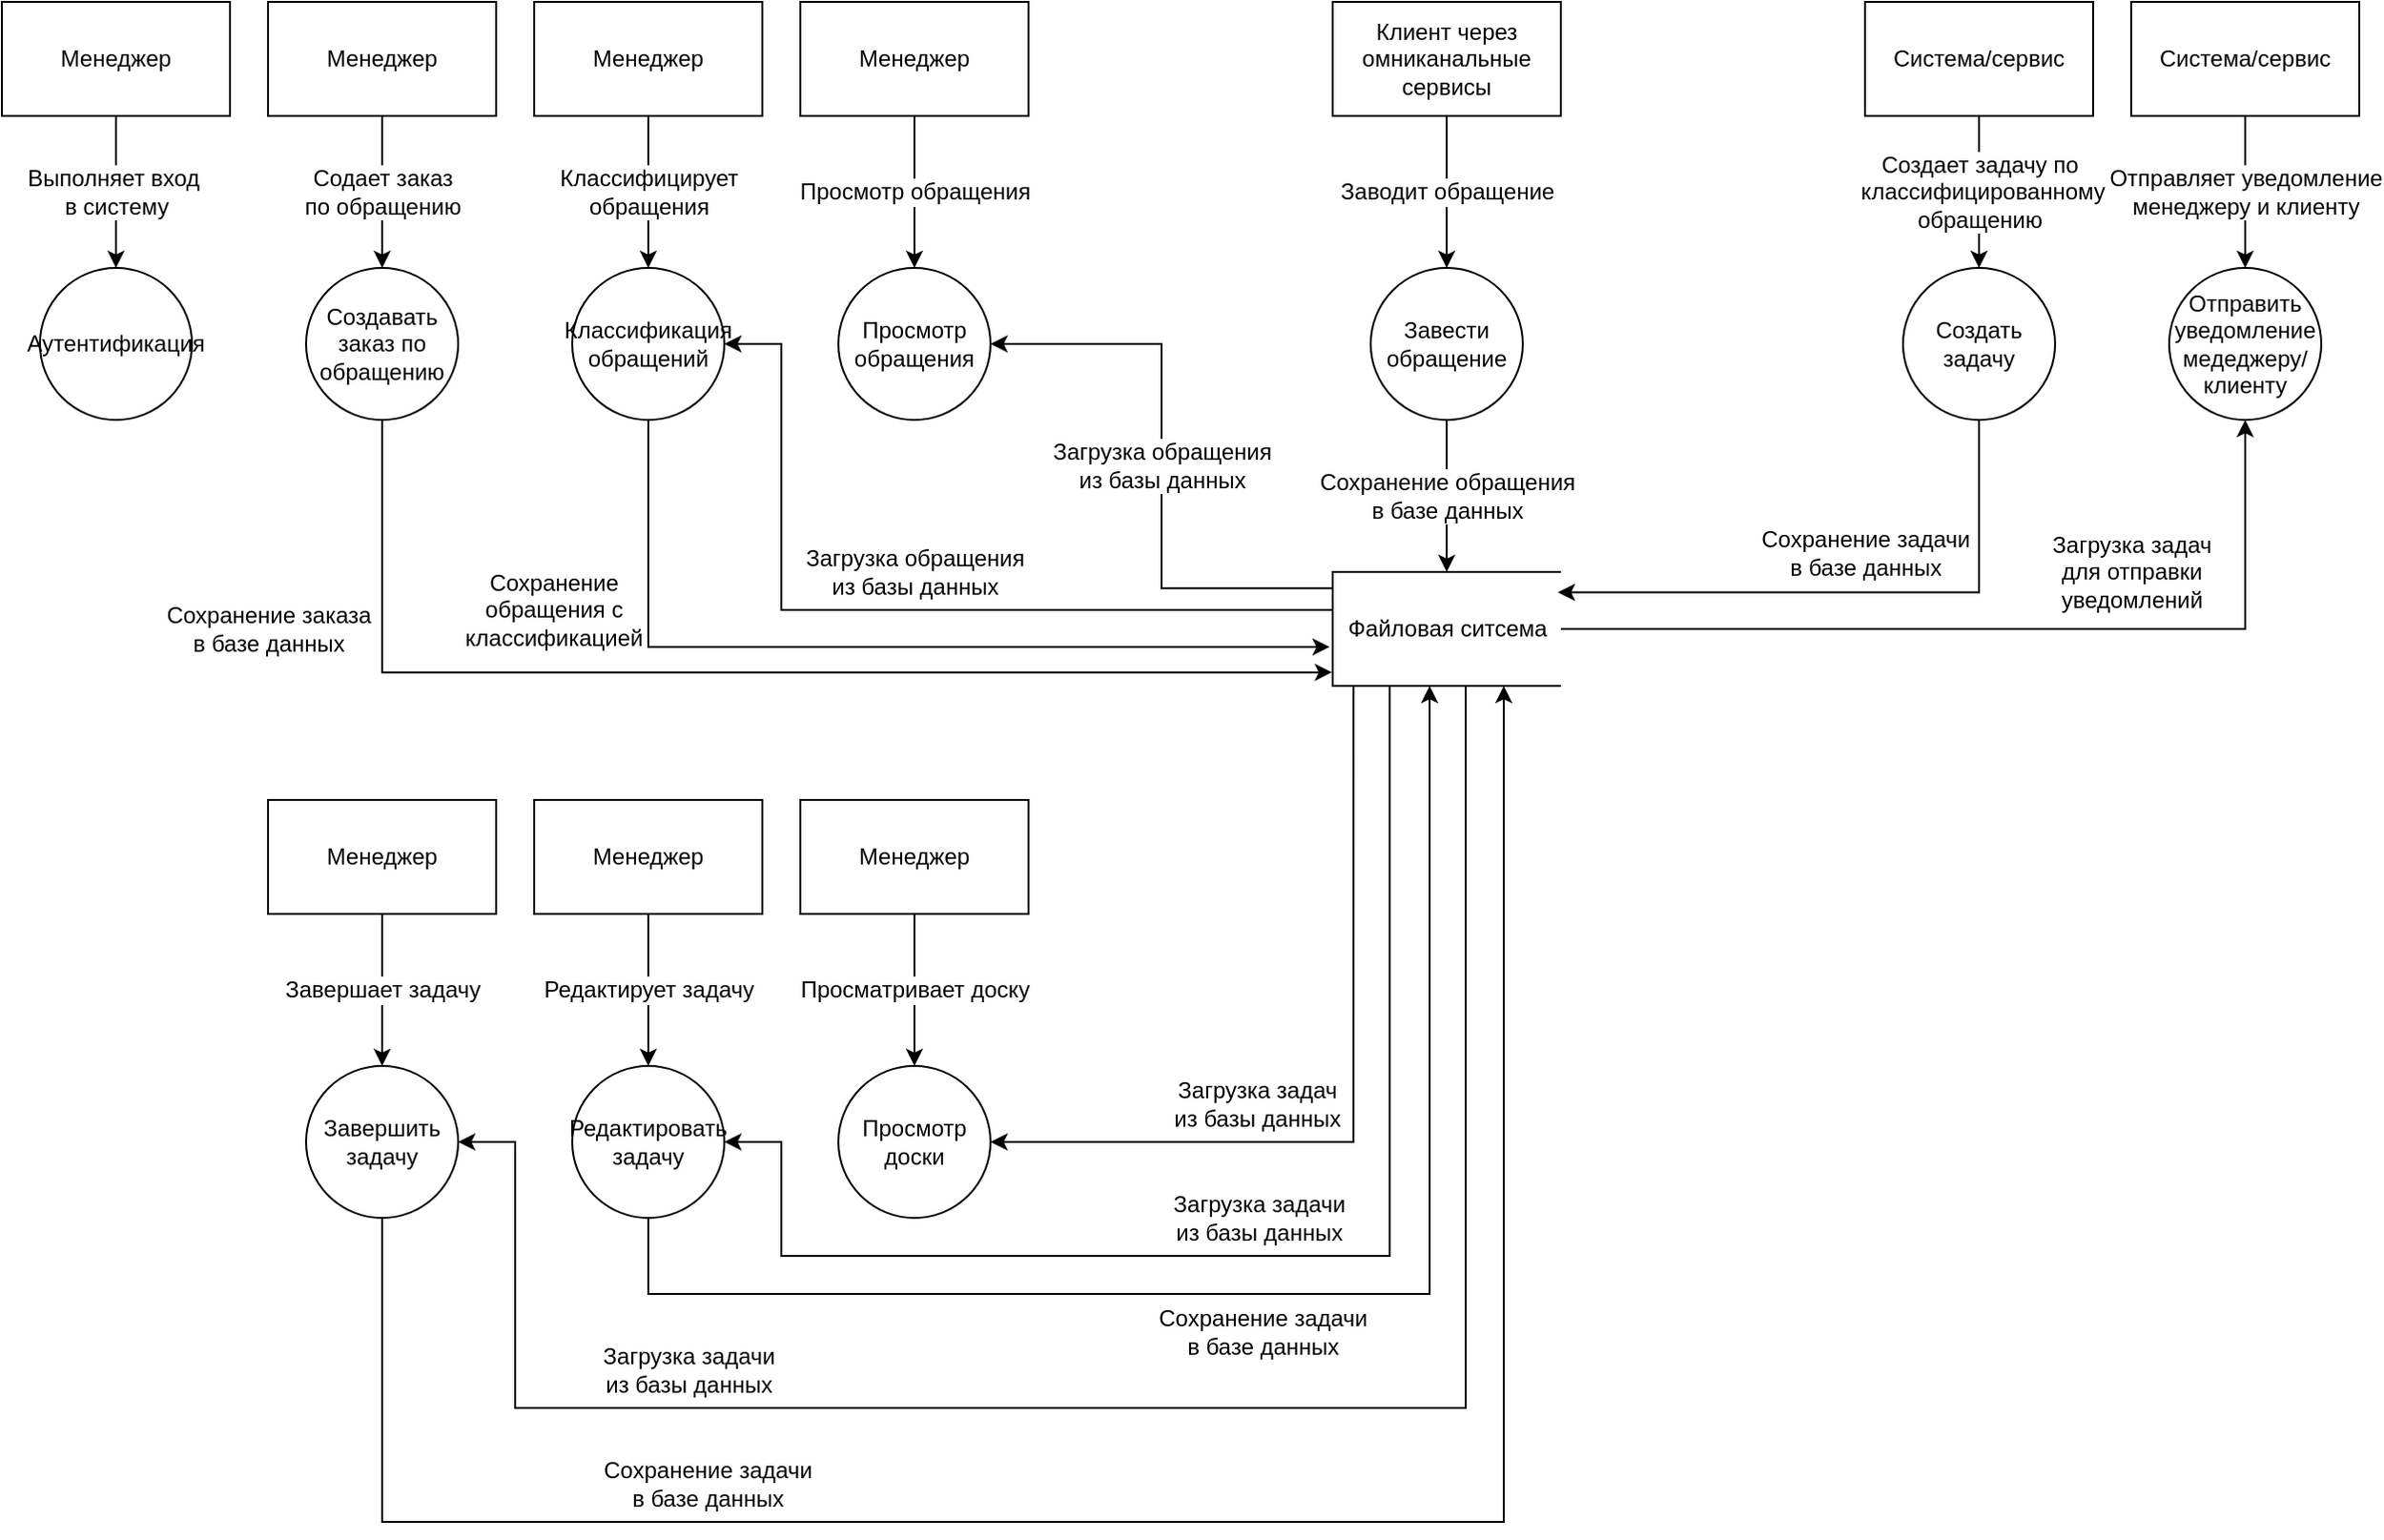 <mxfile version="18.0.1" type="device"><diagram id="H--QP0-y7eRw9-9kaHLW" name="DFD"><mxGraphModel dx="2258" dy="1110" grid="1" gridSize="10" guides="1" tooltips="1" connect="1" arrows="1" fold="1" page="1" pageScale="1" pageWidth="827" pageHeight="1169" math="0" shadow="0"><root><mxCell id="0"/><mxCell id="1" parent="0"/><mxCell id="tN4KNItSdmDWHVcc150--13" value="Просмотр обращения" style="edgeStyle=orthogonalEdgeStyle;rounded=0;orthogonalLoop=1;jettySize=auto;html=1;fontSize=12;" edge="1" parent="1" source="tN4KNItSdmDWHVcc150--1" target="tN4KNItSdmDWHVcc150--8"><mxGeometry relative="1" as="geometry"/></mxCell><mxCell id="tN4KNItSdmDWHVcc150--1" value="Менеджер" style="rounded=0;whiteSpace=wrap;html=1;" vertex="1" parent="1"><mxGeometry x="80" y="20" width="120" height="60" as="geometry"/></mxCell><mxCell id="tN4KNItSdmDWHVcc150--36" value="Создает задачу по&lt;br&gt;&amp;nbsp;классифицированному &lt;br&gt;обращению" style="edgeStyle=orthogonalEdgeStyle;rounded=0;orthogonalLoop=1;jettySize=auto;html=1;entryX=0.5;entryY=0;entryDx=0;entryDy=0;fontSize=12;" edge="1" parent="1" source="tN4KNItSdmDWHVcc150--2" target="tN4KNItSdmDWHVcc150--35"><mxGeometry relative="1" as="geometry"/></mxCell><mxCell id="tN4KNItSdmDWHVcc150--2" value="Система/сервис" style="rounded=0;whiteSpace=wrap;html=1;" vertex="1" parent="1"><mxGeometry x="640" y="20" width="120" height="60" as="geometry"/></mxCell><mxCell id="tN4KNItSdmDWHVcc150--10" value="Заводит обращение" style="edgeStyle=orthogonalEdgeStyle;rounded=0;orthogonalLoop=1;jettySize=auto;html=1;fontSize=12;" edge="1" parent="1" source="tN4KNItSdmDWHVcc150--3" target="tN4KNItSdmDWHVcc150--6"><mxGeometry relative="1" as="geometry"/></mxCell><mxCell id="tN4KNItSdmDWHVcc150--3" value="Клиент через&lt;br&gt;омниканальные сервисы" style="rounded=0;whiteSpace=wrap;html=1;" vertex="1" parent="1"><mxGeometry x="360" y="20" width="120" height="60" as="geometry"/></mxCell><mxCell id="tN4KNItSdmDWHVcc150--12" value="Сохранение обращения&lt;br&gt;в базе данных" style="edgeStyle=orthogonalEdgeStyle;rounded=0;orthogonalLoop=1;jettySize=auto;html=1;entryX=0.5;entryY=0;entryDx=0;entryDy=0;entryPerimeter=0;fontSize=12;" edge="1" parent="1" source="tN4KNItSdmDWHVcc150--6" target="tN4KNItSdmDWHVcc150--11"><mxGeometry relative="1" as="geometry"/></mxCell><mxCell id="tN4KNItSdmDWHVcc150--6" value="&lt;font style=&quot;font-size: 12px;&quot;&gt;Завести обращение&lt;/font&gt;" style="ellipse;whiteSpace=wrap;html=1;aspect=fixed;" vertex="1" parent="1"><mxGeometry x="380" y="160" width="80" height="80" as="geometry"/></mxCell><mxCell id="tN4KNItSdmDWHVcc150--33" value="Сохранение&lt;br&gt;обращения с&lt;br&gt;классификацией" style="edgeStyle=orthogonalEdgeStyle;rounded=0;orthogonalLoop=1;jettySize=auto;html=1;entryX=-0.013;entryY=0.658;entryDx=0;entryDy=0;entryPerimeter=0;fontSize=12;" edge="1" parent="1" source="tN4KNItSdmDWHVcc150--7" target="tN4KNItSdmDWHVcc150--11"><mxGeometry x="-0.582" y="-50" relative="1" as="geometry"><Array as="points"><mxPoint y="360"/></Array><mxPoint as="offset"/></mxGeometry></mxCell><mxCell id="tN4KNItSdmDWHVcc150--7" value="&lt;span style=&quot;font-family: calibri, sans-serif;&quot;&gt;&lt;font style=&quot;font-size: 12px;&quot;&gt;Классификация обращений&lt;/font&gt;&lt;/span&gt;" style="ellipse;whiteSpace=wrap;html=1;aspect=fixed;" vertex="1" parent="1"><mxGeometry x="-40" y="160" width="80" height="80" as="geometry"/></mxCell><mxCell id="tN4KNItSdmDWHVcc150--8" value="&lt;span style=&quot;font-family: calibri, sans-serif;&quot;&gt;&lt;font style=&quot;font-size: 12px;&quot;&gt;Просмотр обращения&lt;/font&gt;&lt;/span&gt;" style="ellipse;whiteSpace=wrap;html=1;aspect=fixed;" vertex="1" parent="1"><mxGeometry x="100" y="160" width="80" height="80" as="geometry"/></mxCell><mxCell id="tN4KNItSdmDWHVcc150--23" value="Сохранение заказа &lt;br&gt;в базе данных" style="edgeStyle=orthogonalEdgeStyle;rounded=0;orthogonalLoop=1;jettySize=auto;html=1;entryX=-0.003;entryY=0.881;entryDx=0;entryDy=0;entryPerimeter=0;fontSize=12;exitX=0.5;exitY=1;exitDx=0;exitDy=0;" edge="1" parent="1" source="tN4KNItSdmDWHVcc150--9" target="tN4KNItSdmDWHVcc150--11"><mxGeometry x="-0.652" y="-60" relative="1" as="geometry"><Array as="points"><mxPoint x="-140" y="373"/></Array><mxPoint as="offset"/></mxGeometry></mxCell><mxCell id="tN4KNItSdmDWHVcc150--9" value="&lt;span style=&quot;font-family: calibri, sans-serif;&quot;&gt;&lt;font style=&quot;font-size: 12px;&quot;&gt;Создавать заказ по обращению&lt;/font&gt;&lt;/span&gt;" style="ellipse;whiteSpace=wrap;html=1;aspect=fixed;" vertex="1" parent="1"><mxGeometry x="-180" y="160" width="80" height="80" as="geometry"/></mxCell><mxCell id="tN4KNItSdmDWHVcc150--14" value="Загрузка обращения&lt;br&gt;из базы данных" style="edgeStyle=orthogonalEdgeStyle;rounded=0;orthogonalLoop=1;jettySize=auto;html=1;entryX=1;entryY=0.5;entryDx=0;entryDy=0;fontSize=12;exitX=0.001;exitY=0.144;exitDx=0;exitDy=0;exitPerimeter=0;" edge="1" parent="1" source="tN4KNItSdmDWHVcc150--11" target="tN4KNItSdmDWHVcc150--8"><mxGeometry relative="1" as="geometry"/></mxCell><mxCell id="tN4KNItSdmDWHVcc150--38" value="Сохранение задачи&lt;br&gt;в базе данных" style="edgeStyle=orthogonalEdgeStyle;rounded=0;orthogonalLoop=1;jettySize=auto;html=1;entryX=0.5;entryY=1;entryDx=0;entryDy=0;fontSize=12;exitX=0.987;exitY=0.179;exitDx=0;exitDy=0;exitPerimeter=0;startArrow=classic;startFill=1;endArrow=none;endFill=0;" edge="1" parent="1" source="tN4KNItSdmDWHVcc150--11" target="tN4KNItSdmDWHVcc150--35"><mxGeometry x="0.035" y="21" relative="1" as="geometry"><mxPoint as="offset"/></mxGeometry></mxCell><mxCell id="tN4KNItSdmDWHVcc150--42" value="Загрузка задач&lt;br&gt;для отправки&lt;br&gt;уведомлений" style="edgeStyle=orthogonalEdgeStyle;rounded=0;orthogonalLoop=1;jettySize=auto;html=1;entryX=0.5;entryY=1;entryDx=0;entryDy=0;fontSize=12;startArrow=none;startFill=0;endArrow=classic;endFill=1;" edge="1" parent="1" source="tN4KNItSdmDWHVcc150--11" target="tN4KNItSdmDWHVcc150--41"><mxGeometry x="0.277" y="30" relative="1" as="geometry"><mxPoint as="offset"/></mxGeometry></mxCell><mxCell id="tN4KNItSdmDWHVcc150--43" value="Загрузка задач&lt;br&gt;из базы данных" style="edgeStyle=orthogonalEdgeStyle;rounded=0;orthogonalLoop=1;jettySize=auto;html=1;entryX=1;entryY=0.5;entryDx=0;entryDy=0;fontSize=12;startArrow=none;startFill=0;endArrow=classic;endFill=1;exitX=0.091;exitY=0.992;exitDx=0;exitDy=0;exitPerimeter=0;" edge="1" parent="1" source="tN4KNItSdmDWHVcc150--11" target="tN4KNItSdmDWHVcc150--27"><mxGeometry x="0.351" y="-20" relative="1" as="geometry"><Array as="points"><mxPoint x="371" y="620"/></Array><mxPoint as="offset"/></mxGeometry></mxCell><mxCell id="tN4KNItSdmDWHVcc150--11" value="Файловая ситсема" style="strokeWidth=1;html=1;shape=mxgraph.flowchart.annotation_1;align=center;pointerEvents=1;fontSize=12;" vertex="1" parent="1"><mxGeometry x="360" y="320" width="120" height="60" as="geometry"/></mxCell><mxCell id="tN4KNItSdmDWHVcc150--18" value="Классифицирует &lt;br&gt;обращения" style="edgeStyle=orthogonalEdgeStyle;rounded=0;orthogonalLoop=1;jettySize=auto;html=1;entryX=0.5;entryY=0;entryDx=0;entryDy=0;fontSize=12;" edge="1" parent="1" source="tN4KNItSdmDWHVcc150--17" target="tN4KNItSdmDWHVcc150--7"><mxGeometry relative="1" as="geometry"/></mxCell><mxCell id="tN4KNItSdmDWHVcc150--17" value="Менеджер" style="rounded=0;whiteSpace=wrap;html=1;" vertex="1" parent="1"><mxGeometry x="-60" y="20" width="120" height="60" as="geometry"/></mxCell><mxCell id="tN4KNItSdmDWHVcc150--20" value="Загрузка обращения&lt;br&gt;из базы данных" style="edgeStyle=orthogonalEdgeStyle;rounded=0;orthogonalLoop=1;jettySize=auto;html=1;entryX=1;entryY=0.5;entryDx=0;entryDy=0;fontSize=12;" edge="1" parent="1" target="tN4KNItSdmDWHVcc150--7"><mxGeometry x="-0.043" y="-20" relative="1" as="geometry"><mxPoint x="360" y="340" as="sourcePoint"/><mxPoint x="190.0" y="210" as="targetPoint"/><Array as="points"><mxPoint x="70" y="340"/><mxPoint x="70" y="200"/></Array><mxPoint as="offset"/></mxGeometry></mxCell><mxCell id="tN4KNItSdmDWHVcc150--22" value="Содает заказ &lt;br&gt;по обращению" style="edgeStyle=orthogonalEdgeStyle;rounded=0;orthogonalLoop=1;jettySize=auto;html=1;entryX=0.5;entryY=0;entryDx=0;entryDy=0;fontSize=12;" edge="1" parent="1"><mxGeometry relative="1" as="geometry"><mxPoint x="-140" y="80" as="sourcePoint"/><mxPoint x="-140" y="160" as="targetPoint"/></mxGeometry></mxCell><mxCell id="tN4KNItSdmDWHVcc150--21" value="Менеджер" style="rounded=0;whiteSpace=wrap;html=1;" vertex="1" parent="1"><mxGeometry x="-200" y="20" width="120" height="60" as="geometry"/></mxCell><mxCell id="tN4KNItSdmDWHVcc150--24" value="Просматривает доску" style="edgeStyle=orthogonalEdgeStyle;rounded=0;orthogonalLoop=1;jettySize=auto;html=1;fontSize=12;" edge="1" parent="1" source="tN4KNItSdmDWHVcc150--25" target="tN4KNItSdmDWHVcc150--27"><mxGeometry relative="1" as="geometry"/></mxCell><mxCell id="tN4KNItSdmDWHVcc150--25" value="Менеджер" style="rounded=0;whiteSpace=wrap;html=1;" vertex="1" parent="1"><mxGeometry x="80" y="440" width="120" height="60" as="geometry"/></mxCell><mxCell id="tN4KNItSdmDWHVcc150--46" style="edgeStyle=orthogonalEdgeStyle;rounded=0;orthogonalLoop=1;jettySize=auto;html=1;fontSize=12;startArrow=none;startFill=0;endArrow=classic;endFill=1;" edge="1" parent="1" source="tN4KNItSdmDWHVcc150--26"><mxGeometry relative="1" as="geometry"><mxPoint x="411" y="380" as="targetPoint"/><Array as="points"><mxPoint y="700"/><mxPoint x="411" y="700"/></Array></mxGeometry></mxCell><mxCell id="tN4KNItSdmDWHVcc150--47" value="Сохранение задачи&lt;br&gt;в базе&amp;nbsp;данных" style="edgeLabel;html=1;align=center;verticalAlign=middle;resizable=0;points=[];fontSize=12;" vertex="1" connectable="0" parent="tN4KNItSdmDWHVcc150--46"><mxGeometry x="-0.117" y="1" relative="1" as="geometry"><mxPoint x="22" y="21" as="offset"/></mxGeometry></mxCell><mxCell id="tN4KNItSdmDWHVcc150--26" value="&lt;span style=&quot;font-family: calibri, sans-serif;&quot;&gt;&lt;font style=&quot;font-size: 12px;&quot;&gt;Редактировать задачу&lt;/font&gt;&lt;/span&gt;" style="ellipse;whiteSpace=wrap;html=1;aspect=fixed;" vertex="1" parent="1"><mxGeometry x="-40" y="580" width="80" height="80" as="geometry"/></mxCell><mxCell id="tN4KNItSdmDWHVcc150--27" value="&lt;span style=&quot;font-family: calibri, sans-serif;&quot;&gt;&lt;font style=&quot;font-size: 12px;&quot;&gt;Просмотр доски&lt;/font&gt;&lt;/span&gt;" style="ellipse;whiteSpace=wrap;html=1;aspect=fixed;" vertex="1" parent="1"><mxGeometry x="100" y="580" width="80" height="80" as="geometry"/></mxCell><mxCell id="tN4KNItSdmDWHVcc150--28" value="&lt;span style=&quot;font-family: calibri, sans-serif;&quot;&gt;&lt;font style=&quot;font-size: 12px;&quot;&gt;Завершить задачу&lt;/font&gt;&lt;/span&gt;" style="ellipse;whiteSpace=wrap;html=1;aspect=fixed;" vertex="1" parent="1"><mxGeometry x="-180" y="580" width="80" height="80" as="geometry"/></mxCell><mxCell id="tN4KNItSdmDWHVcc150--29" value="Редактирует задачу" style="edgeStyle=orthogonalEdgeStyle;rounded=0;orthogonalLoop=1;jettySize=auto;html=1;entryX=0.5;entryY=0;entryDx=0;entryDy=0;fontSize=12;" edge="1" parent="1" source="tN4KNItSdmDWHVcc150--30" target="tN4KNItSdmDWHVcc150--26"><mxGeometry relative="1" as="geometry"/></mxCell><mxCell id="tN4KNItSdmDWHVcc150--30" value="Менеджер" style="rounded=0;whiteSpace=wrap;html=1;" vertex="1" parent="1"><mxGeometry x="-60" y="440" width="120" height="60" as="geometry"/></mxCell><mxCell id="tN4KNItSdmDWHVcc150--31" value="Завершает задачу" style="edgeStyle=orthogonalEdgeStyle;rounded=0;orthogonalLoop=1;jettySize=auto;html=1;entryX=0.5;entryY=0;entryDx=0;entryDy=0;fontSize=12;" edge="1" parent="1"><mxGeometry relative="1" as="geometry"><mxPoint x="-140" y="500" as="sourcePoint"/><mxPoint x="-140" y="580" as="targetPoint"/></mxGeometry></mxCell><mxCell id="tN4KNItSdmDWHVcc150--32" value="Менеджер" style="rounded=0;whiteSpace=wrap;html=1;" vertex="1" parent="1"><mxGeometry x="-200" y="440" width="120" height="60" as="geometry"/></mxCell><mxCell id="tN4KNItSdmDWHVcc150--35" value="&lt;font style=&quot;font-size: 12px;&quot;&gt;Создать задачу&lt;/font&gt;" style="ellipse;whiteSpace=wrap;html=1;aspect=fixed;" vertex="1" parent="1"><mxGeometry x="660" y="160" width="80" height="80" as="geometry"/></mxCell><mxCell id="tN4KNItSdmDWHVcc150--39" value="Отправляет уведомление&lt;br&gt;менеджеру и клиенту" style="edgeStyle=orthogonalEdgeStyle;rounded=0;orthogonalLoop=1;jettySize=auto;html=1;entryX=0.5;entryY=0;entryDx=0;entryDy=0;fontSize=12;" edge="1" parent="1"><mxGeometry relative="1" as="geometry"><mxPoint x="840" y="80" as="sourcePoint"/><mxPoint x="840" y="160" as="targetPoint"/></mxGeometry></mxCell><mxCell id="tN4KNItSdmDWHVcc150--40" value="Система/сервис" style="rounded=0;whiteSpace=wrap;html=1;" vertex="1" parent="1"><mxGeometry x="780" y="20" width="120" height="60" as="geometry"/></mxCell><mxCell id="tN4KNItSdmDWHVcc150--41" value="Отправить уведомление медеджеру/клиенту" style="ellipse;whiteSpace=wrap;html=1;aspect=fixed;" vertex="1" parent="1"><mxGeometry x="800" y="160" width="80" height="80" as="geometry"/></mxCell><mxCell id="tN4KNItSdmDWHVcc150--44" value="Загрузка задачи&lt;br&gt;из базы данных" style="edgeStyle=orthogonalEdgeStyle;rounded=0;orthogonalLoop=1;jettySize=auto;html=1;entryX=1;entryY=0.5;entryDx=0;entryDy=0;fontSize=12;startArrow=none;startFill=0;endArrow=classic;endFill=1;" edge="1" parent="1" target="tN4KNItSdmDWHVcc150--26"><mxGeometry x="0.04" y="-20" relative="1" as="geometry"><mxPoint x="390" y="380" as="sourcePoint"/><mxPoint x="190.0" y="630" as="targetPoint"/><Array as="points"><mxPoint x="390" y="680"/><mxPoint x="70" y="680"/><mxPoint x="70" y="620"/></Array><mxPoint as="offset"/></mxGeometry></mxCell><mxCell id="tN4KNItSdmDWHVcc150--45" value="Загрузка задачи&lt;br&gt;из базы данных" style="edgeStyle=orthogonalEdgeStyle;rounded=0;orthogonalLoop=1;jettySize=auto;html=1;entryX=1;entryY=0.5;entryDx=0;entryDy=0;fontSize=12;startArrow=none;startFill=0;endArrow=classic;endFill=1;" edge="1" parent="1" target="tN4KNItSdmDWHVcc150--28"><mxGeometry x="0.521" y="-20" relative="1" as="geometry"><mxPoint x="470" y="380" as="sourcePoint"/><mxPoint x="10" y="670" as="targetPoint"/><Array as="points"><mxPoint x="430" y="380"/><mxPoint x="430" y="760"/><mxPoint x="-70" y="760"/><mxPoint x="-70" y="620"/></Array><mxPoint as="offset"/></mxGeometry></mxCell><mxCell id="tN4KNItSdmDWHVcc150--48" style="edgeStyle=orthogonalEdgeStyle;rounded=0;orthogonalLoop=1;jettySize=auto;html=1;fontSize=12;startArrow=none;startFill=0;endArrow=classic;endFill=1;" edge="1" parent="1"><mxGeometry relative="1" as="geometry"><mxPoint x="-140" y="660" as="sourcePoint"/><mxPoint x="450" y="380" as="targetPoint"/><Array as="points"><mxPoint x="-140" y="820"/><mxPoint x="450" y="820"/></Array></mxGeometry></mxCell><mxCell id="tN4KNItSdmDWHVcc150--49" value="Сохранение задачи&lt;br&gt;в базе&amp;nbsp;данных" style="edgeLabel;html=1;align=center;verticalAlign=middle;resizable=0;points=[];fontSize=12;" vertex="1" connectable="0" parent="tN4KNItSdmDWHVcc150--48"><mxGeometry x="-0.117" y="1" relative="1" as="geometry"><mxPoint x="-195" y="-19" as="offset"/></mxGeometry></mxCell><mxCell id="tN4KNItSdmDWHVcc150--50" value="&lt;font style=&quot;font-size: 12px;&quot;&gt;Аутентификация&lt;/font&gt;" style="ellipse;whiteSpace=wrap;html=1;aspect=fixed;" vertex="1" parent="1"><mxGeometry x="-320" y="160" width="80" height="80" as="geometry"/></mxCell><mxCell id="tN4KNItSdmDWHVcc150--51" value="Выполняет вход&amp;nbsp;&lt;br&gt;в систему" style="edgeStyle=orthogonalEdgeStyle;rounded=0;orthogonalLoop=1;jettySize=auto;html=1;entryX=0.5;entryY=0;entryDx=0;entryDy=0;fontSize=12;" edge="1" parent="1"><mxGeometry relative="1" as="geometry"><mxPoint x="-280" y="80" as="sourcePoint"/><mxPoint x="-280" y="160" as="targetPoint"/></mxGeometry></mxCell><mxCell id="tN4KNItSdmDWHVcc150--52" value="Менеджер" style="rounded=0;whiteSpace=wrap;html=1;" vertex="1" parent="1"><mxGeometry x="-340" y="20" width="120" height="60" as="geometry"/></mxCell></root></mxGraphModel></diagram></mxfile>